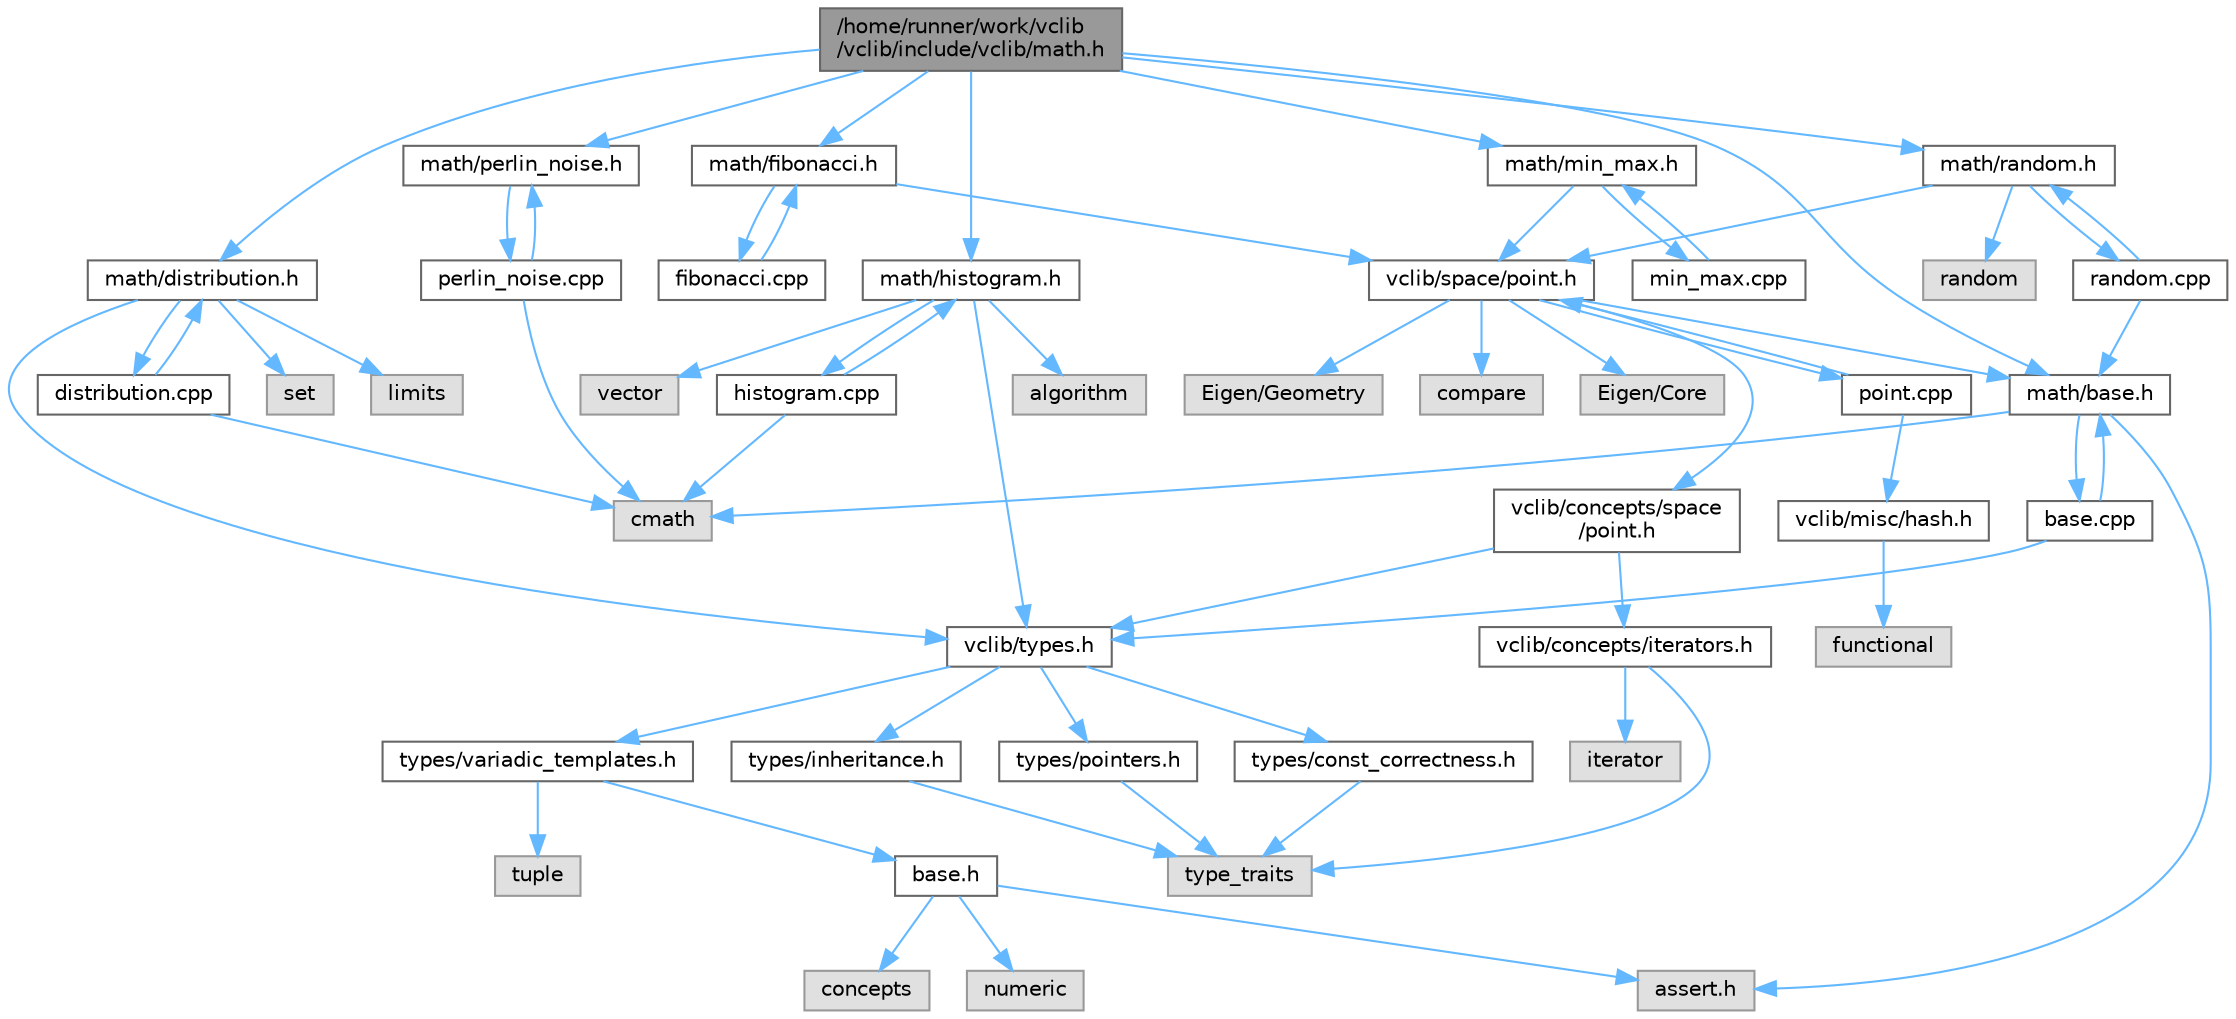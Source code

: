 digraph "/home/runner/work/vclib/vclib/include/vclib/math.h"
{
 // LATEX_PDF_SIZE
  bgcolor="transparent";
  edge [fontname=Helvetica,fontsize=10,labelfontname=Helvetica,labelfontsize=10];
  node [fontname=Helvetica,fontsize=10,shape=box,height=0.2,width=0.4];
  Node1 [label="/home/runner/work/vclib\l/vclib/include/vclib/math.h",height=0.2,width=0.4,color="gray40", fillcolor="grey60", style="filled", fontcolor="black",tooltip=" "];
  Node1 -> Node2 [color="steelblue1",style="solid"];
  Node2 [label="math/base.h",height=0.2,width=0.4,color="grey40", fillcolor="white", style="filled",URL="$math_2base_8h.html",tooltip=" "];
  Node2 -> Node3 [color="steelblue1",style="solid"];
  Node3 [label="cmath",height=0.2,width=0.4,color="grey60", fillcolor="#E0E0E0", style="filled",tooltip=" "];
  Node2 -> Node4 [color="steelblue1",style="solid"];
  Node4 [label="assert.h",height=0.2,width=0.4,color="grey60", fillcolor="#E0E0E0", style="filled",tooltip=" "];
  Node2 -> Node5 [color="steelblue1",style="solid"];
  Node5 [label="base.cpp",height=0.2,width=0.4,color="grey40", fillcolor="white", style="filled",URL="$base_8cpp.html",tooltip=" "];
  Node5 -> Node2 [color="steelblue1",style="solid"];
  Node5 -> Node6 [color="steelblue1",style="solid"];
  Node6 [label="vclib/types.h",height=0.2,width=0.4,color="grey40", fillcolor="white", style="filled",URL="$types_8h.html",tooltip=" "];
  Node6 -> Node7 [color="steelblue1",style="solid"];
  Node7 [label="types/const_correctness.h",height=0.2,width=0.4,color="grey40", fillcolor="white", style="filled",URL="$types_2const__correctness_8h.html",tooltip=" "];
  Node7 -> Node8 [color="steelblue1",style="solid"];
  Node8 [label="type_traits",height=0.2,width=0.4,color="grey60", fillcolor="#E0E0E0", style="filled",tooltip=" "];
  Node6 -> Node9 [color="steelblue1",style="solid"];
  Node9 [label="types/inheritance.h",height=0.2,width=0.4,color="grey40", fillcolor="white", style="filled",URL="$inheritance_8h.html",tooltip=" "];
  Node9 -> Node8 [color="steelblue1",style="solid"];
  Node6 -> Node10 [color="steelblue1",style="solid"];
  Node10 [label="types/pointers.h",height=0.2,width=0.4,color="grey40", fillcolor="white", style="filled",URL="$types_2pointers_8h.html",tooltip=" "];
  Node10 -> Node8 [color="steelblue1",style="solid"];
  Node6 -> Node11 [color="steelblue1",style="solid"];
  Node11 [label="types/variadic_templates.h",height=0.2,width=0.4,color="grey40", fillcolor="white", style="filled",URL="$variadic__templates_8h.html",tooltip=" "];
  Node11 -> Node12 [color="steelblue1",style="solid"];
  Node12 [label="base.h",height=0.2,width=0.4,color="grey40", fillcolor="white", style="filled",URL="$types_2base_8h.html",tooltip=" "];
  Node12 -> Node4 [color="steelblue1",style="solid"];
  Node12 -> Node13 [color="steelblue1",style="solid"];
  Node13 [label="concepts",height=0.2,width=0.4,color="grey60", fillcolor="#E0E0E0", style="filled",tooltip=" "];
  Node12 -> Node14 [color="steelblue1",style="solid"];
  Node14 [label="numeric",height=0.2,width=0.4,color="grey60", fillcolor="#E0E0E0", style="filled",tooltip=" "];
  Node11 -> Node15 [color="steelblue1",style="solid"];
  Node15 [label="tuple",height=0.2,width=0.4,color="grey60", fillcolor="#E0E0E0", style="filled",tooltip=" "];
  Node1 -> Node16 [color="steelblue1",style="solid"];
  Node16 [label="math/distribution.h",height=0.2,width=0.4,color="grey40", fillcolor="white", style="filled",URL="$distribution_8h.html",tooltip=" "];
  Node16 -> Node17 [color="steelblue1",style="solid"];
  Node17 [label="limits",height=0.2,width=0.4,color="grey60", fillcolor="#E0E0E0", style="filled",tooltip=" "];
  Node16 -> Node18 [color="steelblue1",style="solid"];
  Node18 [label="set",height=0.2,width=0.4,color="grey60", fillcolor="#E0E0E0", style="filled",tooltip=" "];
  Node16 -> Node6 [color="steelblue1",style="solid"];
  Node16 -> Node19 [color="steelblue1",style="solid"];
  Node19 [label="distribution.cpp",height=0.2,width=0.4,color="grey40", fillcolor="white", style="filled",URL="$distribution_8cpp.html",tooltip=" "];
  Node19 -> Node16 [color="steelblue1",style="solid"];
  Node19 -> Node3 [color="steelblue1",style="solid"];
  Node1 -> Node20 [color="steelblue1",style="solid"];
  Node20 [label="math/fibonacci.h",height=0.2,width=0.4,color="grey40", fillcolor="white", style="filled",URL="$fibonacci_8h.html",tooltip=" "];
  Node20 -> Node21 [color="steelblue1",style="solid"];
  Node21 [label="vclib/space/point.h",height=0.2,width=0.4,color="grey40", fillcolor="white", style="filled",URL="$space_2point_8h.html",tooltip=" "];
  Node21 -> Node22 [color="steelblue1",style="solid"];
  Node22 [label="compare",height=0.2,width=0.4,color="grey60", fillcolor="#E0E0E0", style="filled",tooltip=" "];
  Node21 -> Node23 [color="steelblue1",style="solid"];
  Node23 [label="Eigen/Core",height=0.2,width=0.4,color="grey60", fillcolor="#E0E0E0", style="filled",tooltip=" "];
  Node21 -> Node24 [color="steelblue1",style="solid"];
  Node24 [label="Eigen/Geometry",height=0.2,width=0.4,color="grey60", fillcolor="#E0E0E0", style="filled",tooltip=" "];
  Node21 -> Node25 [color="steelblue1",style="solid"];
  Node25 [label="vclib/concepts/space\l/point.h",height=0.2,width=0.4,color="grey40", fillcolor="white", style="filled",URL="$concepts_2space_2point_8h.html",tooltip=" "];
  Node25 -> Node26 [color="steelblue1",style="solid"];
  Node26 [label="vclib/concepts/iterators.h",height=0.2,width=0.4,color="grey40", fillcolor="white", style="filled",URL="$concepts_2iterators_8h.html",tooltip=" "];
  Node26 -> Node27 [color="steelblue1",style="solid"];
  Node27 [label="iterator",height=0.2,width=0.4,color="grey60", fillcolor="#E0E0E0", style="filled",tooltip=" "];
  Node26 -> Node8 [color="steelblue1",style="solid"];
  Node25 -> Node6 [color="steelblue1",style="solid"];
  Node21 -> Node2 [color="steelblue1",style="solid"];
  Node21 -> Node28 [color="steelblue1",style="solid"];
  Node28 [label="point.cpp",height=0.2,width=0.4,color="grey40", fillcolor="white", style="filled",URL="$point_8cpp.html",tooltip=" "];
  Node28 -> Node21 [color="steelblue1",style="solid"];
  Node28 -> Node29 [color="steelblue1",style="solid"];
  Node29 [label="vclib/misc/hash.h",height=0.2,width=0.4,color="grey40", fillcolor="white", style="filled",URL="$hash_8h.html",tooltip=" "];
  Node29 -> Node30 [color="steelblue1",style="solid"];
  Node30 [label="functional",height=0.2,width=0.4,color="grey60", fillcolor="#E0E0E0", style="filled",tooltip=" "];
  Node20 -> Node31 [color="steelblue1",style="solid"];
  Node31 [label="fibonacci.cpp",height=0.2,width=0.4,color="grey40", fillcolor="white", style="filled",URL="$fibonacci_8cpp.html",tooltip=" "];
  Node31 -> Node20 [color="steelblue1",style="solid"];
  Node1 -> Node32 [color="steelblue1",style="solid"];
  Node32 [label="math/histogram.h",height=0.2,width=0.4,color="grey40", fillcolor="white", style="filled",URL="$histogram_8h.html",tooltip=" "];
  Node32 -> Node33 [color="steelblue1",style="solid"];
  Node33 [label="algorithm",height=0.2,width=0.4,color="grey60", fillcolor="#E0E0E0", style="filled",tooltip=" "];
  Node32 -> Node34 [color="steelblue1",style="solid"];
  Node34 [label="vector",height=0.2,width=0.4,color="grey60", fillcolor="#E0E0E0", style="filled",tooltip=" "];
  Node32 -> Node6 [color="steelblue1",style="solid"];
  Node32 -> Node35 [color="steelblue1",style="solid"];
  Node35 [label="histogram.cpp",height=0.2,width=0.4,color="grey40", fillcolor="white", style="filled",URL="$histogram_8cpp.html",tooltip=" "];
  Node35 -> Node32 [color="steelblue1",style="solid"];
  Node35 -> Node3 [color="steelblue1",style="solid"];
  Node1 -> Node36 [color="steelblue1",style="solid"];
  Node36 [label="math/min_max.h",height=0.2,width=0.4,color="grey40", fillcolor="white", style="filled",URL="$min__max_8h.html",tooltip=" "];
  Node36 -> Node21 [color="steelblue1",style="solid"];
  Node36 -> Node37 [color="steelblue1",style="solid"];
  Node37 [label="min_max.cpp",height=0.2,width=0.4,color="grey40", fillcolor="white", style="filled",URL="$min__max_8cpp.html",tooltip=" "];
  Node37 -> Node36 [color="steelblue1",style="solid"];
  Node1 -> Node38 [color="steelblue1",style="solid"];
  Node38 [label="math/perlin_noise.h",height=0.2,width=0.4,color="grey40", fillcolor="white", style="filled",URL="$perlin__noise_8h.html",tooltip=" "];
  Node38 -> Node39 [color="steelblue1",style="solid"];
  Node39 [label="perlin_noise.cpp",height=0.2,width=0.4,color="grey40", fillcolor="white", style="filled",URL="$perlin__noise_8cpp.html",tooltip=" "];
  Node39 -> Node38 [color="steelblue1",style="solid"];
  Node39 -> Node3 [color="steelblue1",style="solid"];
  Node1 -> Node40 [color="steelblue1",style="solid"];
  Node40 [label="math/random.h",height=0.2,width=0.4,color="grey40", fillcolor="white", style="filled",URL="$random_8h.html",tooltip=" "];
  Node40 -> Node41 [color="steelblue1",style="solid"];
  Node41 [label="random",height=0.2,width=0.4,color="grey60", fillcolor="#E0E0E0", style="filled",tooltip=" "];
  Node40 -> Node21 [color="steelblue1",style="solid"];
  Node40 -> Node42 [color="steelblue1",style="solid"];
  Node42 [label="random.cpp",height=0.2,width=0.4,color="grey40", fillcolor="white", style="filled",URL="$random_8cpp.html",tooltip=" "];
  Node42 -> Node40 [color="steelblue1",style="solid"];
  Node42 -> Node2 [color="steelblue1",style="solid"];
}
